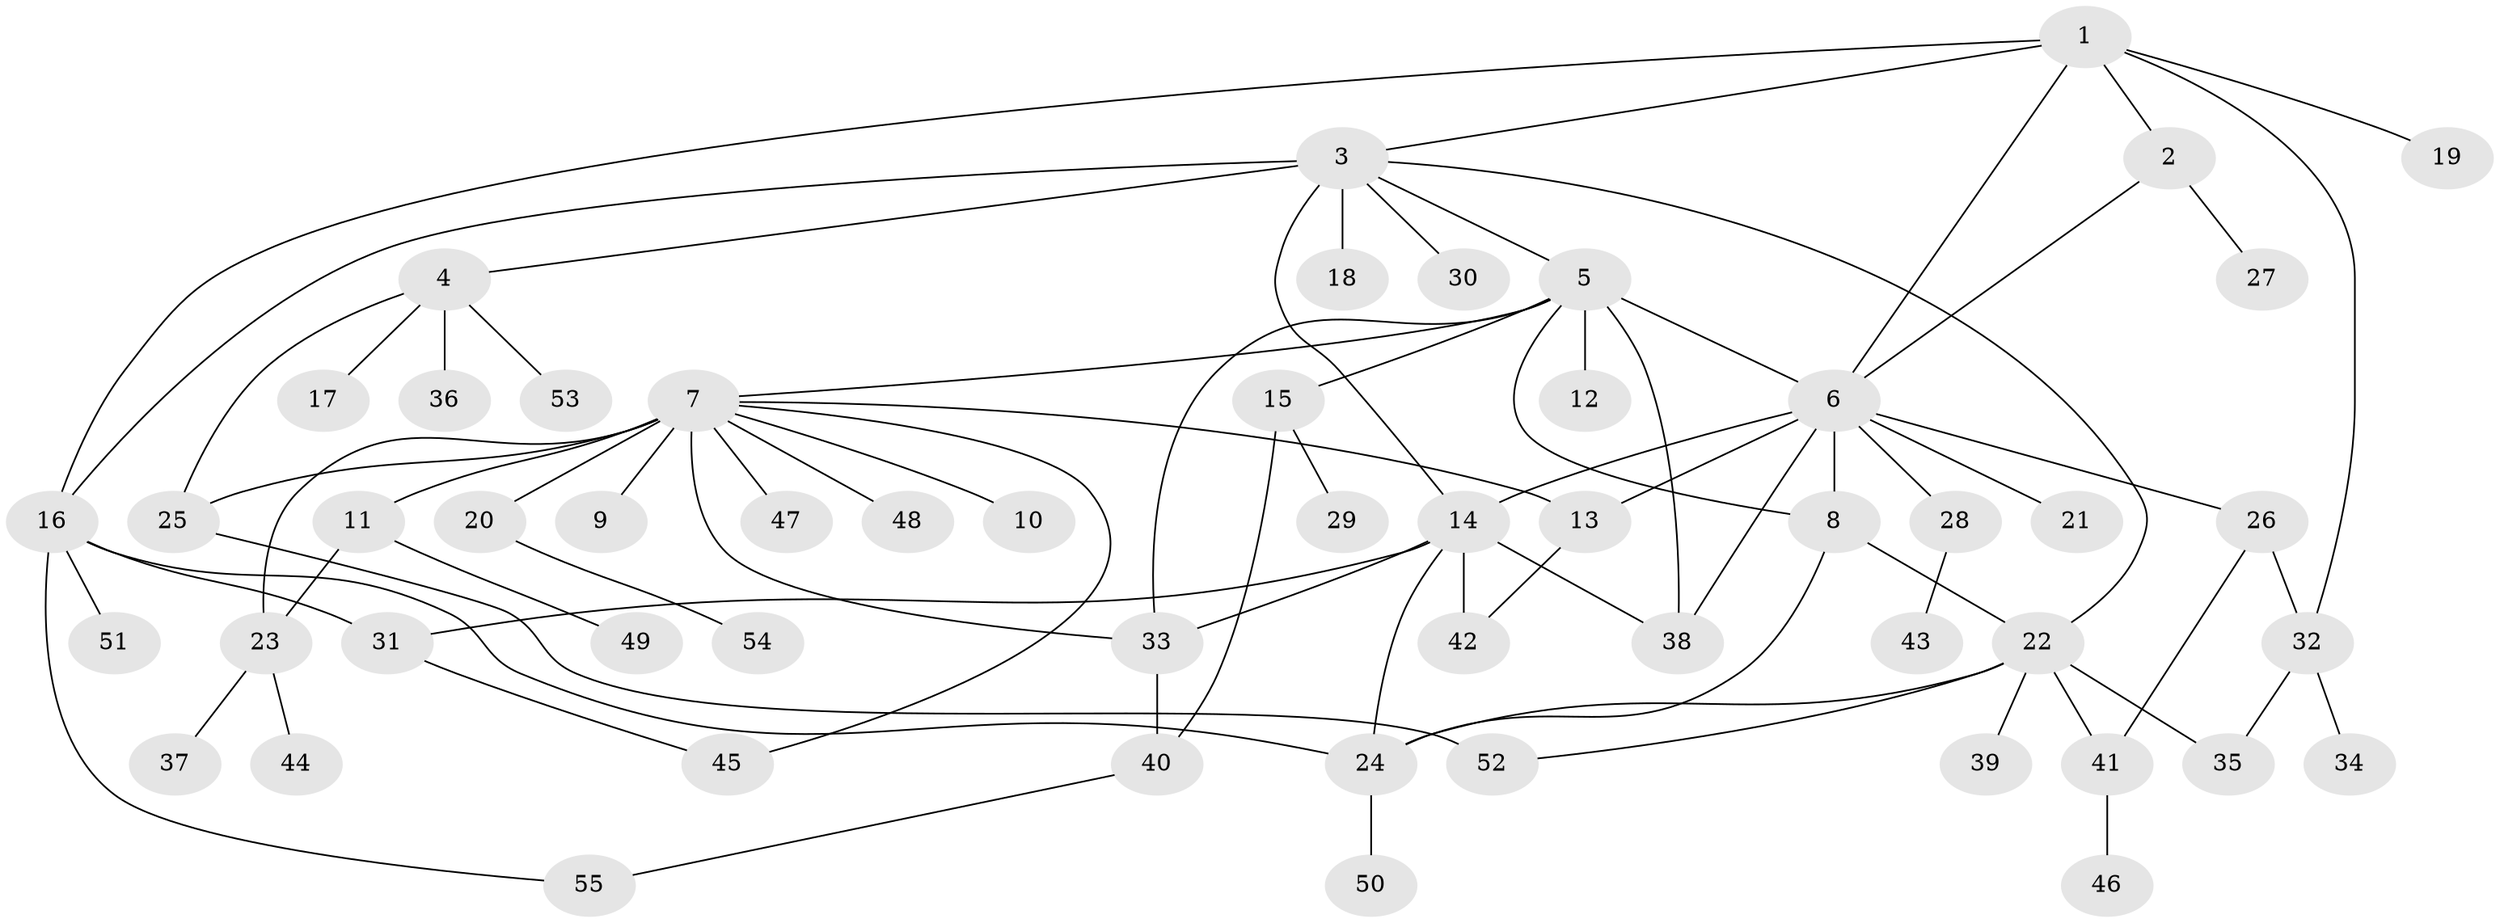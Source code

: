 // original degree distribution, {7: 0.009345794392523364, 4: 0.07476635514018691, 10: 0.009345794392523364, 6: 0.018691588785046728, 18: 0.009345794392523364, 17: 0.009345794392523364, 16: 0.009345794392523364, 1: 0.5887850467289719, 2: 0.14018691588785046, 12: 0.009345794392523364, 8: 0.018691588785046728, 3: 0.08411214953271028, 5: 0.018691588785046728}
// Generated by graph-tools (version 1.1) at 2025/35/03/09/25 02:35:29]
// undirected, 55 vertices, 79 edges
graph export_dot {
graph [start="1"]
  node [color=gray90,style=filled];
  1;
  2;
  3;
  4;
  5;
  6;
  7;
  8;
  9;
  10;
  11;
  12;
  13;
  14;
  15;
  16;
  17;
  18;
  19;
  20;
  21;
  22;
  23;
  24;
  25;
  26;
  27;
  28;
  29;
  30;
  31;
  32;
  33;
  34;
  35;
  36;
  37;
  38;
  39;
  40;
  41;
  42;
  43;
  44;
  45;
  46;
  47;
  48;
  49;
  50;
  51;
  52;
  53;
  54;
  55;
  1 -- 2 [weight=1.0];
  1 -- 3 [weight=1.0];
  1 -- 6 [weight=1.0];
  1 -- 16 [weight=1.0];
  1 -- 19 [weight=1.0];
  1 -- 32 [weight=1.0];
  2 -- 6 [weight=1.0];
  2 -- 27 [weight=1.0];
  3 -- 4 [weight=1.0];
  3 -- 5 [weight=1.0];
  3 -- 14 [weight=1.0];
  3 -- 16 [weight=1.0];
  3 -- 18 [weight=2.0];
  3 -- 22 [weight=1.0];
  3 -- 30 [weight=1.0];
  4 -- 17 [weight=1.0];
  4 -- 25 [weight=1.0];
  4 -- 36 [weight=1.0];
  4 -- 53 [weight=1.0];
  5 -- 6 [weight=1.0];
  5 -- 7 [weight=1.0];
  5 -- 8 [weight=1.0];
  5 -- 12 [weight=7.0];
  5 -- 15 [weight=1.0];
  5 -- 33 [weight=1.0];
  5 -- 38 [weight=1.0];
  6 -- 8 [weight=7.0];
  6 -- 13 [weight=1.0];
  6 -- 14 [weight=1.0];
  6 -- 21 [weight=1.0];
  6 -- 26 [weight=1.0];
  6 -- 28 [weight=1.0];
  6 -- 38 [weight=1.0];
  7 -- 9 [weight=1.0];
  7 -- 10 [weight=1.0];
  7 -- 11 [weight=1.0];
  7 -- 13 [weight=1.0];
  7 -- 20 [weight=1.0];
  7 -- 23 [weight=1.0];
  7 -- 25 [weight=2.0];
  7 -- 33 [weight=1.0];
  7 -- 45 [weight=1.0];
  7 -- 47 [weight=1.0];
  7 -- 48 [weight=1.0];
  8 -- 22 [weight=1.0];
  8 -- 24 [weight=1.0];
  11 -- 23 [weight=1.0];
  11 -- 49 [weight=1.0];
  13 -- 42 [weight=1.0];
  14 -- 24 [weight=1.0];
  14 -- 31 [weight=1.0];
  14 -- 33 [weight=1.0];
  14 -- 38 [weight=1.0];
  14 -- 42 [weight=5.0];
  15 -- 29 [weight=1.0];
  15 -- 40 [weight=1.0];
  16 -- 24 [weight=1.0];
  16 -- 31 [weight=1.0];
  16 -- 51 [weight=2.0];
  16 -- 55 [weight=1.0];
  20 -- 54 [weight=1.0];
  22 -- 24 [weight=1.0];
  22 -- 35 [weight=1.0];
  22 -- 39 [weight=1.0];
  22 -- 41 [weight=1.0];
  22 -- 52 [weight=1.0];
  23 -- 37 [weight=1.0];
  23 -- 44 [weight=1.0];
  24 -- 50 [weight=2.0];
  25 -- 52 [weight=2.0];
  26 -- 32 [weight=1.0];
  26 -- 41 [weight=1.0];
  28 -- 43 [weight=1.0];
  31 -- 45 [weight=1.0];
  32 -- 34 [weight=1.0];
  32 -- 35 [weight=1.0];
  33 -- 40 [weight=2.0];
  40 -- 55 [weight=1.0];
  41 -- 46 [weight=1.0];
}
